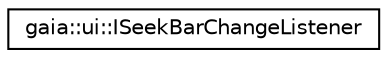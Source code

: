 digraph G
{
  edge [fontname="Helvetica",fontsize="10",labelfontname="Helvetica",labelfontsize="10"];
  node [fontname="Helvetica",fontsize="10",shape=record];
  rankdir=LR;
  Node1 [label="gaia::ui::ISeekBarChangeListener",height=0.2,width=0.4,color="black", fillcolor="white", style="filled",URL="$d9/d96/classgaia_1_1ui_1_1_i_seek_bar_change_listener.html",tooltip="A callback that notifies clients when the progress level has been changed."];
}
